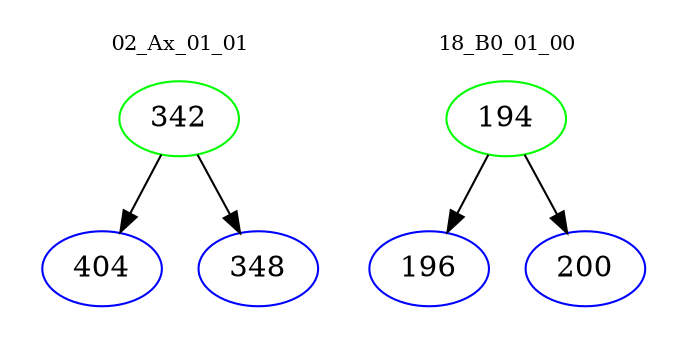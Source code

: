 digraph{
subgraph cluster_0 {
color = white
label = "02_Ax_01_01";
fontsize=10;
T0_342 [label="342", color="green"]
T0_342 -> T0_404 [color="black"]
T0_404 [label="404", color="blue"]
T0_342 -> T0_348 [color="black"]
T0_348 [label="348", color="blue"]
}
subgraph cluster_1 {
color = white
label = "18_B0_01_00";
fontsize=10;
T1_194 [label="194", color="green"]
T1_194 -> T1_196 [color="black"]
T1_196 [label="196", color="blue"]
T1_194 -> T1_200 [color="black"]
T1_200 [label="200", color="blue"]
}
}
